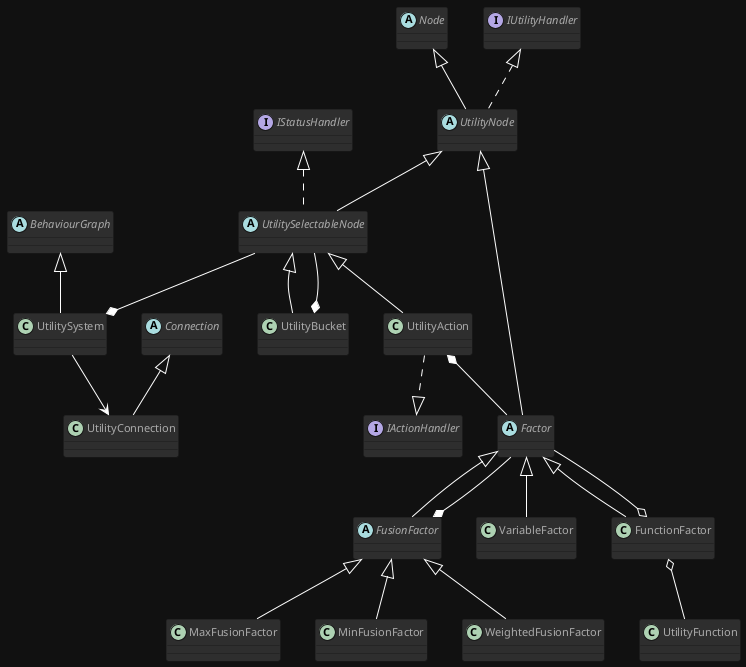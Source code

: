 @startuml UtilitySystems

!theme reddress-darkblue
skinparam backgroundColor #111111

abstract class BehaviourGraph
abstract class Node
abstract class Connection

Interface IStatusHandler
Interface IActionHandler

Interface IUtilityHandler
abstract class UtilityNode
abstract class UtilitySelectableNode
abstract class Factor
abstract class FusionFactor

Node <|-- UtilityNode
Connection <|-- UtilityConnection
 UtilitySystem --> UtilityConnection
BehaviourGraph <|-- UtilitySystem
IUtilityHandler <|.. UtilityNode
UtilityNode <|-- UtilitySelectableNode
IStatusHandler <|.. UtilitySelectableNode

UtilitySelectableNode <|-- UtilityBucket
UtilityBucket *-- UtilitySelectableNode

UtilitySelectableNode <|-- UtilityAction
UtilitySelectableNode --* UtilitySystem
UtilityAction *-- Factor

UtilityAction ..|> IActionHandler
UtilityNode <|-- Factor

Factor <|-- VariableFactor
Factor <|-- FusionFactor
Factor <|-- FunctionFactor
FusionFactor <|-- MaxFusionFactor
FusionFactor <|-- MinFusionFactor
FusionFactor <|-- WeightedFusionFactor

FunctionFactor o-- UtilityFunction

Factor --* FusionFactor
Factor --o FunctionFactor




@enduml


